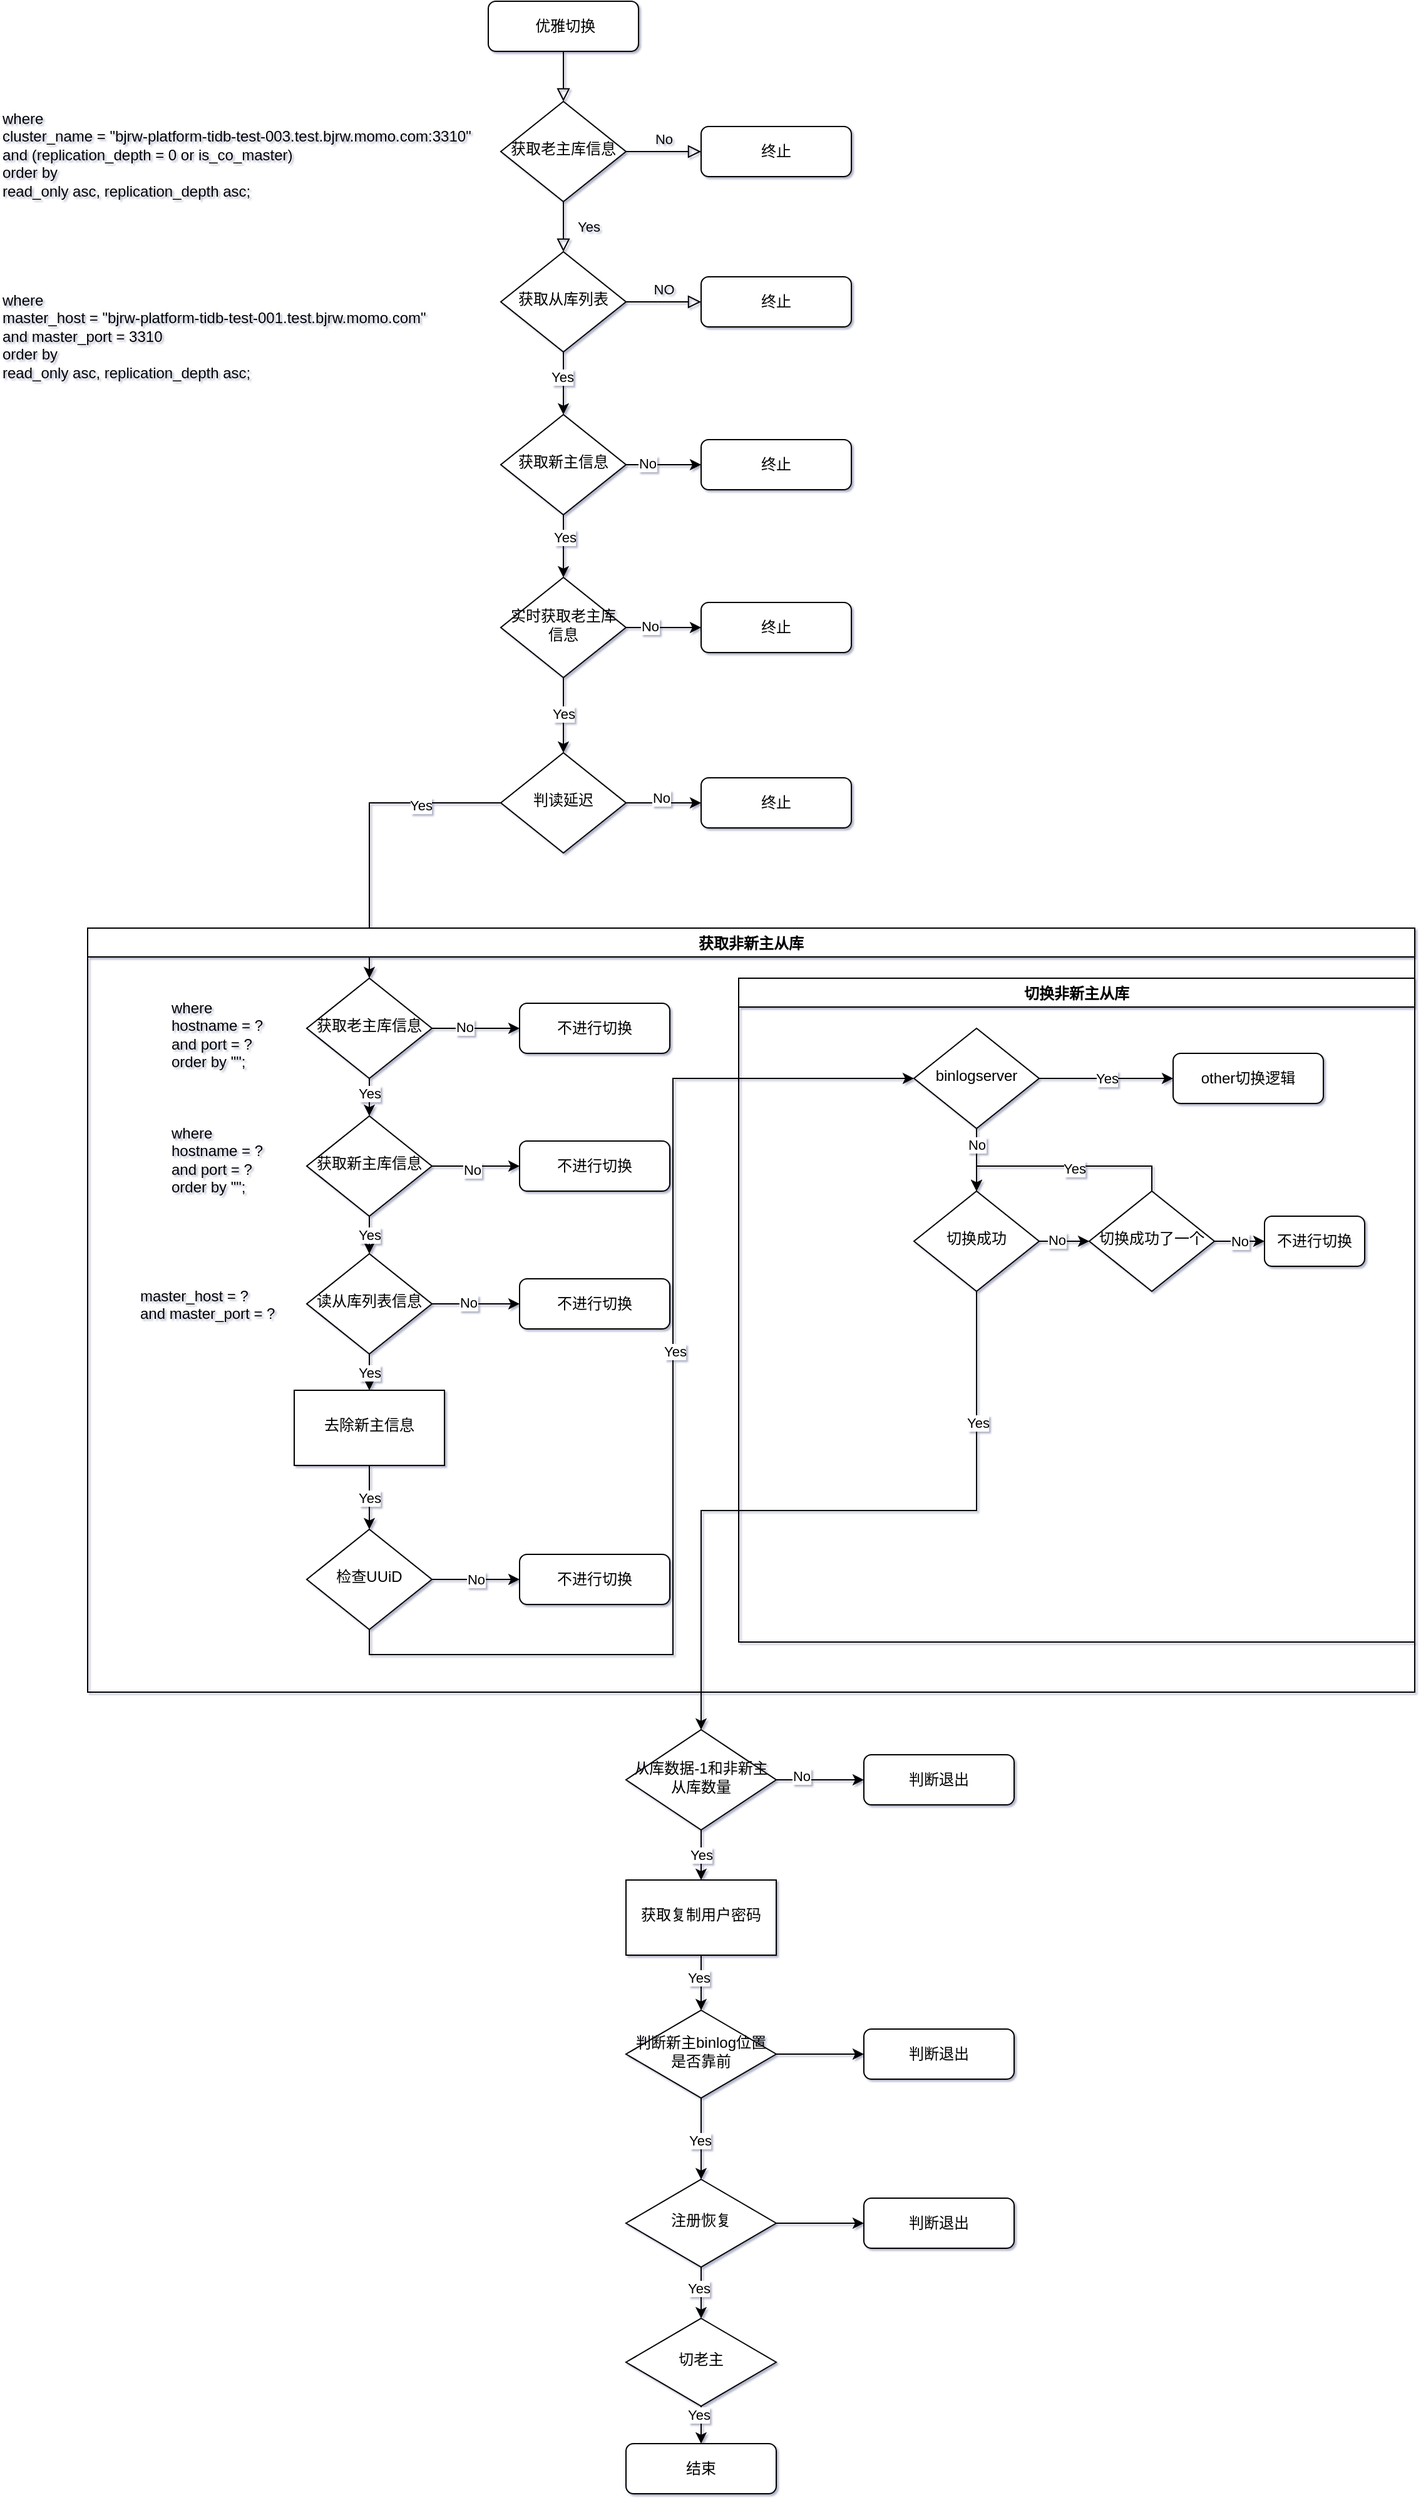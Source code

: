 <mxfile version="17.4.0" type="github">
  <diagram id="C5RBs43oDa-KdzZeNtuy" name="Page-1">
    <mxGraphModel dx="2493" dy="706" grid="1" gridSize="10" guides="1" tooltips="1" connect="1" arrows="1" fold="1" page="1" pageScale="1" pageWidth="827" pageHeight="1169" background="none" math="0" shadow="1">
      <root>
        <mxCell id="WIyWlLk6GJQsqaUBKTNV-0" />
        <mxCell id="WIyWlLk6GJQsqaUBKTNV-1" parent="WIyWlLk6GJQsqaUBKTNV-0" />
        <mxCell id="WIyWlLk6GJQsqaUBKTNV-2" value="" style="rounded=0;html=1;jettySize=auto;orthogonalLoop=1;fontSize=11;endArrow=block;endFill=0;endSize=8;strokeWidth=1;shadow=0;labelBackgroundColor=none;edgeStyle=orthogonalEdgeStyle;" parent="WIyWlLk6GJQsqaUBKTNV-1" source="WIyWlLk6GJQsqaUBKTNV-3" target="WIyWlLk6GJQsqaUBKTNV-6" edge="1">
          <mxGeometry relative="1" as="geometry" />
        </mxCell>
        <mxCell id="WIyWlLk6GJQsqaUBKTNV-3" value="&amp;nbsp;优雅切换" style="rounded=1;whiteSpace=wrap;html=1;fontSize=12;glass=0;strokeWidth=1;shadow=0;" parent="WIyWlLk6GJQsqaUBKTNV-1" vertex="1">
          <mxGeometry x="160" y="80" width="120" height="40" as="geometry" />
        </mxCell>
        <mxCell id="WIyWlLk6GJQsqaUBKTNV-4" value="Yes" style="rounded=0;html=1;jettySize=auto;orthogonalLoop=1;fontSize=11;endArrow=block;endFill=0;endSize=8;strokeWidth=1;shadow=0;labelBackgroundColor=none;edgeStyle=orthogonalEdgeStyle;" parent="WIyWlLk6GJQsqaUBKTNV-1" source="WIyWlLk6GJQsqaUBKTNV-6" target="WIyWlLk6GJQsqaUBKTNV-10" edge="1">
          <mxGeometry y="20" relative="1" as="geometry">
            <mxPoint as="offset" />
          </mxGeometry>
        </mxCell>
        <mxCell id="WIyWlLk6GJQsqaUBKTNV-5" value="No" style="edgeStyle=orthogonalEdgeStyle;rounded=0;html=1;jettySize=auto;orthogonalLoop=1;fontSize=11;endArrow=block;endFill=0;endSize=8;strokeWidth=1;shadow=0;labelBackgroundColor=none;" parent="WIyWlLk6GJQsqaUBKTNV-1" source="WIyWlLk6GJQsqaUBKTNV-6" target="WIyWlLk6GJQsqaUBKTNV-7" edge="1">
          <mxGeometry y="10" relative="1" as="geometry">
            <mxPoint as="offset" />
          </mxGeometry>
        </mxCell>
        <mxCell id="WIyWlLk6GJQsqaUBKTNV-6" value="获取老主库信息" style="rhombus;whiteSpace=wrap;html=1;shadow=0;fontFamily=Helvetica;fontSize=12;align=center;strokeWidth=1;spacing=6;spacingTop=-4;" parent="WIyWlLk6GJQsqaUBKTNV-1" vertex="1">
          <mxGeometry x="170" y="160" width="100" height="80" as="geometry" />
        </mxCell>
        <mxCell id="WIyWlLk6GJQsqaUBKTNV-7" value="终止" style="rounded=1;whiteSpace=wrap;html=1;fontSize=12;glass=0;strokeWidth=1;shadow=0;" parent="WIyWlLk6GJQsqaUBKTNV-1" vertex="1">
          <mxGeometry x="330" y="180" width="120" height="40" as="geometry" />
        </mxCell>
        <mxCell id="WIyWlLk6GJQsqaUBKTNV-9" value="NO" style="edgeStyle=orthogonalEdgeStyle;rounded=0;html=1;jettySize=auto;orthogonalLoop=1;fontSize=11;endArrow=block;endFill=0;endSize=8;strokeWidth=1;shadow=0;labelBackgroundColor=none;" parent="WIyWlLk6GJQsqaUBKTNV-1" source="WIyWlLk6GJQsqaUBKTNV-10" target="WIyWlLk6GJQsqaUBKTNV-12" edge="1">
          <mxGeometry y="10" relative="1" as="geometry">
            <mxPoint as="offset" />
          </mxGeometry>
        </mxCell>
        <mxCell id="A9h22xtHigy38qOm3iYj-14" value="" style="edgeStyle=orthogonalEdgeStyle;rounded=0;orthogonalLoop=1;jettySize=auto;html=1;" parent="WIyWlLk6GJQsqaUBKTNV-1" source="WIyWlLk6GJQsqaUBKTNV-10" target="A9h22xtHigy38qOm3iYj-13" edge="1">
          <mxGeometry relative="1" as="geometry" />
        </mxCell>
        <mxCell id="A9h22xtHigy38qOm3iYj-19" value="Yes" style="edgeLabel;html=1;align=center;verticalAlign=middle;resizable=0;points=[];" parent="A9h22xtHigy38qOm3iYj-14" vertex="1" connectable="0">
          <mxGeometry x="-0.2" y="-1" relative="1" as="geometry">
            <mxPoint as="offset" />
          </mxGeometry>
        </mxCell>
        <mxCell id="WIyWlLk6GJQsqaUBKTNV-10" value="获取从库列表" style="rhombus;whiteSpace=wrap;html=1;shadow=0;fontFamily=Helvetica;fontSize=12;align=center;strokeWidth=1;spacing=6;spacingTop=-4;" parent="WIyWlLk6GJQsqaUBKTNV-1" vertex="1">
          <mxGeometry x="170" y="280" width="100" height="80" as="geometry" />
        </mxCell>
        <mxCell id="WIyWlLk6GJQsqaUBKTNV-12" value="终止" style="rounded=1;whiteSpace=wrap;html=1;fontSize=12;glass=0;strokeWidth=1;shadow=0;" parent="WIyWlLk6GJQsqaUBKTNV-1" vertex="1">
          <mxGeometry x="330" y="300" width="120" height="40" as="geometry" />
        </mxCell>
        <mxCell id="A9h22xtHigy38qOm3iYj-9" value="where&#xa;   master_host = &quot;bjrw-platform-tidb-test-001.test.bjrw.momo.com&quot;&#xa;   and master_port = 3310&#xa;order by&#xa;read_only asc, replication_depth asc;" style="text;whiteSpace=wrap;html=1;" parent="WIyWlLk6GJQsqaUBKTNV-1" vertex="1">
          <mxGeometry x="-230" y="305" width="360" height="90" as="geometry" />
        </mxCell>
        <mxCell id="A9h22xtHigy38qOm3iYj-10" value="where&#xa; cluster_name = &quot;bjrw-platform-tidb-test-003.test.bjrw.momo.com:3310&quot;&#xa;and (replication_depth = 0 or is_co_master)&#xa;order by&#xa;read_only asc, replication_depth asc;" style="text;whiteSpace=wrap;html=1;" parent="WIyWlLk6GJQsqaUBKTNV-1" vertex="1">
          <mxGeometry x="-230" y="160" width="400" height="90" as="geometry" />
        </mxCell>
        <mxCell id="A9h22xtHigy38qOm3iYj-16" style="edgeStyle=orthogonalEdgeStyle;rounded=0;orthogonalLoop=1;jettySize=auto;html=1;exitX=1;exitY=0.5;exitDx=0;exitDy=0;" parent="WIyWlLk6GJQsqaUBKTNV-1" source="A9h22xtHigy38qOm3iYj-13" target="A9h22xtHigy38qOm3iYj-15" edge="1">
          <mxGeometry relative="1" as="geometry" />
        </mxCell>
        <mxCell id="A9h22xtHigy38qOm3iYj-24" value="No" style="edgeLabel;html=1;align=center;verticalAlign=middle;resizable=0;points=[];" parent="A9h22xtHigy38qOm3iYj-16" vertex="1" connectable="0">
          <mxGeometry x="-0.433" y="1" relative="1" as="geometry">
            <mxPoint as="offset" />
          </mxGeometry>
        </mxCell>
        <mxCell id="A9h22xtHigy38qOm3iYj-23" value="" style="edgeStyle=orthogonalEdgeStyle;rounded=0;orthogonalLoop=1;jettySize=auto;html=1;" parent="WIyWlLk6GJQsqaUBKTNV-1" source="A9h22xtHigy38qOm3iYj-13" target="A9h22xtHigy38qOm3iYj-22" edge="1">
          <mxGeometry relative="1" as="geometry" />
        </mxCell>
        <mxCell id="A9h22xtHigy38qOm3iYj-27" value="Yes" style="edgeLabel;html=1;align=center;verticalAlign=middle;resizable=0;points=[];" parent="A9h22xtHigy38qOm3iYj-23" vertex="1" connectable="0">
          <mxGeometry x="-0.28" y="1" relative="1" as="geometry">
            <mxPoint as="offset" />
          </mxGeometry>
        </mxCell>
        <mxCell id="A9h22xtHigy38qOm3iYj-13" value="获取新主信息" style="rhombus;whiteSpace=wrap;html=1;shadow=0;fontFamily=Helvetica;fontSize=12;align=center;strokeWidth=1;spacing=6;spacingTop=-4;" parent="WIyWlLk6GJQsqaUBKTNV-1" vertex="1">
          <mxGeometry x="170" y="410" width="100" height="80" as="geometry" />
        </mxCell>
        <mxCell id="A9h22xtHigy38qOm3iYj-15" value="终止" style="rounded=1;whiteSpace=wrap;html=1;fontSize=12;glass=0;strokeWidth=1;shadow=0;" parent="WIyWlLk6GJQsqaUBKTNV-1" vertex="1">
          <mxGeometry x="330" y="430" width="120" height="40" as="geometry" />
        </mxCell>
        <mxCell id="A9h22xtHigy38qOm3iYj-26" style="edgeStyle=orthogonalEdgeStyle;rounded=0;orthogonalLoop=1;jettySize=auto;html=1;exitX=1;exitY=0.5;exitDx=0;exitDy=0;" parent="WIyWlLk6GJQsqaUBKTNV-1" source="A9h22xtHigy38qOm3iYj-22" target="A9h22xtHigy38qOm3iYj-25" edge="1">
          <mxGeometry relative="1" as="geometry" />
        </mxCell>
        <mxCell id="A9h22xtHigy38qOm3iYj-28" value="No" style="edgeLabel;html=1;align=center;verticalAlign=middle;resizable=0;points=[];" parent="A9h22xtHigy38qOm3iYj-26" vertex="1" connectable="0">
          <mxGeometry x="-0.367" y="1" relative="1" as="geometry">
            <mxPoint as="offset" />
          </mxGeometry>
        </mxCell>
        <mxCell id="A9h22xtHigy38qOm3iYj-30" value="" style="edgeStyle=orthogonalEdgeStyle;rounded=0;orthogonalLoop=1;jettySize=auto;html=1;" parent="WIyWlLk6GJQsqaUBKTNV-1" source="A9h22xtHigy38qOm3iYj-22" target="A9h22xtHigy38qOm3iYj-29" edge="1">
          <mxGeometry relative="1" as="geometry" />
        </mxCell>
        <mxCell id="A9h22xtHigy38qOm3iYj-32" value="Yes" style="edgeLabel;html=1;align=center;verticalAlign=middle;resizable=0;points=[];" parent="A9h22xtHigy38qOm3iYj-30" vertex="1" connectable="0">
          <mxGeometry x="-0.04" relative="1" as="geometry">
            <mxPoint as="offset" />
          </mxGeometry>
        </mxCell>
        <mxCell id="A9h22xtHigy38qOm3iYj-22" value="实时获取老主库信息" style="rhombus;whiteSpace=wrap;html=1;shadow=0;fontFamily=Helvetica;fontSize=12;align=center;strokeWidth=1;spacing=6;spacingTop=-4;" parent="WIyWlLk6GJQsqaUBKTNV-1" vertex="1">
          <mxGeometry x="170" y="540" width="100" height="80" as="geometry" />
        </mxCell>
        <mxCell id="A9h22xtHigy38qOm3iYj-25" value="终止" style="rounded=1;whiteSpace=wrap;html=1;fontSize=12;glass=0;strokeWidth=1;shadow=0;" parent="WIyWlLk6GJQsqaUBKTNV-1" vertex="1">
          <mxGeometry x="330" y="560" width="120" height="40" as="geometry" />
        </mxCell>
        <mxCell id="A9h22xtHigy38qOm3iYj-33" style="edgeStyle=orthogonalEdgeStyle;rounded=0;orthogonalLoop=1;jettySize=auto;html=1;exitX=1;exitY=0.5;exitDx=0;exitDy=0;entryX=0;entryY=0.5;entryDx=0;entryDy=0;" parent="WIyWlLk6GJQsqaUBKTNV-1" source="A9h22xtHigy38qOm3iYj-29" target="A9h22xtHigy38qOm3iYj-31" edge="1">
          <mxGeometry relative="1" as="geometry" />
        </mxCell>
        <mxCell id="A9h22xtHigy38qOm3iYj-34" value="No" style="edgeLabel;html=1;align=center;verticalAlign=middle;resizable=0;points=[];" parent="A9h22xtHigy38qOm3iYj-33" vertex="1" connectable="0">
          <mxGeometry x="-0.067" y="4" relative="1" as="geometry">
            <mxPoint as="offset" />
          </mxGeometry>
        </mxCell>
        <mxCell id="A9h22xtHigy38qOm3iYj-39" value="" style="edgeStyle=orthogonalEdgeStyle;rounded=0;orthogonalLoop=1;jettySize=auto;html=1;" parent="WIyWlLk6GJQsqaUBKTNV-1" source="A9h22xtHigy38qOm3iYj-29" target="A9h22xtHigy38qOm3iYj-38" edge="1">
          <mxGeometry relative="1" as="geometry" />
        </mxCell>
        <mxCell id="A9h22xtHigy38qOm3iYj-43" value="Yes" style="edgeLabel;html=1;align=center;verticalAlign=middle;resizable=0;points=[];" parent="A9h22xtHigy38qOm3iYj-39" vertex="1" connectable="0">
          <mxGeometry x="-0.475" y="2" relative="1" as="geometry">
            <mxPoint as="offset" />
          </mxGeometry>
        </mxCell>
        <mxCell id="A9h22xtHigy38qOm3iYj-29" value="判读延迟" style="rhombus;whiteSpace=wrap;html=1;shadow=0;fontFamily=Helvetica;fontSize=12;align=center;strokeWidth=1;spacing=6;spacingTop=-4;" parent="WIyWlLk6GJQsqaUBKTNV-1" vertex="1">
          <mxGeometry x="170" y="680" width="100" height="80" as="geometry" />
        </mxCell>
        <mxCell id="A9h22xtHigy38qOm3iYj-31" value="终止" style="rounded=1;whiteSpace=wrap;html=1;fontSize=12;glass=0;strokeWidth=1;shadow=0;" parent="WIyWlLk6GJQsqaUBKTNV-1" vertex="1">
          <mxGeometry x="330" y="700" width="120" height="40" as="geometry" />
        </mxCell>
        <mxCell id="A9h22xtHigy38qOm3iYj-37" value="获取非新主从库" style="swimlane;" parent="WIyWlLk6GJQsqaUBKTNV-1" vertex="1">
          <mxGeometry x="-160" y="820" width="1060" height="610" as="geometry">
            <mxRectangle x="-160" y="820" width="120" height="23" as="alternateBounds" />
          </mxGeometry>
        </mxCell>
        <mxCell id="A9h22xtHigy38qOm3iYj-42" style="edgeStyle=orthogonalEdgeStyle;rounded=0;orthogonalLoop=1;jettySize=auto;html=1;exitX=1;exitY=0.5;exitDx=0;exitDy=0;" parent="A9h22xtHigy38qOm3iYj-37" source="A9h22xtHigy38qOm3iYj-38" target="A9h22xtHigy38qOm3iYj-41" edge="1">
          <mxGeometry relative="1" as="geometry" />
        </mxCell>
        <mxCell id="A9h22xtHigy38qOm3iYj-44" value="No" style="edgeLabel;html=1;align=center;verticalAlign=middle;resizable=0;points=[];" parent="A9h22xtHigy38qOm3iYj-42" vertex="1" connectable="0">
          <mxGeometry x="-0.257" y="1" relative="1" as="geometry">
            <mxPoint as="offset" />
          </mxGeometry>
        </mxCell>
        <mxCell id="A9h22xtHigy38qOm3iYj-38" value="获取老主库信息" style="rhombus;whiteSpace=wrap;html=1;shadow=0;fontFamily=Helvetica;fontSize=12;align=center;strokeWidth=1;spacing=6;spacingTop=-4;" parent="A9h22xtHigy38qOm3iYj-37" vertex="1">
          <mxGeometry x="175" y="40" width="100" height="80" as="geometry" />
        </mxCell>
        <mxCell id="A9h22xtHigy38qOm3iYj-40" value="where&#xa;   hostname = ?&#xa;   and port = ?&#xa;order by &quot;&quot;;" style="text;whiteSpace=wrap;html=1;" parent="A9h22xtHigy38qOm3iYj-37" vertex="1">
          <mxGeometry x="65" y="50" width="90" height="70" as="geometry" />
        </mxCell>
        <mxCell id="A9h22xtHigy38qOm3iYj-41" value="不进行切换" style="rounded=1;whiteSpace=wrap;html=1;fontSize=12;glass=0;strokeWidth=1;shadow=0;" parent="A9h22xtHigy38qOm3iYj-37" vertex="1">
          <mxGeometry x="345" y="60" width="120" height="40" as="geometry" />
        </mxCell>
        <mxCell id="A9h22xtHigy38qOm3iYj-48" style="edgeStyle=orthogonalEdgeStyle;rounded=0;orthogonalLoop=1;jettySize=auto;html=1;exitX=1;exitY=0.5;exitDx=0;exitDy=0;" parent="A9h22xtHigy38qOm3iYj-37" source="A9h22xtHigy38qOm3iYj-45" target="A9h22xtHigy38qOm3iYj-47" edge="1">
          <mxGeometry relative="1" as="geometry" />
        </mxCell>
        <mxCell id="A9h22xtHigy38qOm3iYj-50" value="No" style="edgeLabel;html=1;align=center;verticalAlign=middle;resizable=0;points=[];" parent="A9h22xtHigy38qOm3iYj-48" vertex="1" connectable="0">
          <mxGeometry x="-0.086" y="-3" relative="1" as="geometry">
            <mxPoint as="offset" />
          </mxGeometry>
        </mxCell>
        <mxCell id="A9h22xtHigy38qOm3iYj-45" value="获取新主库信息" style="rhombus;whiteSpace=wrap;html=1;shadow=0;fontFamily=Helvetica;fontSize=12;align=center;strokeWidth=1;spacing=6;spacingTop=-4;" parent="A9h22xtHigy38qOm3iYj-37" vertex="1">
          <mxGeometry x="175" y="150" width="100" height="80" as="geometry" />
        </mxCell>
        <mxCell id="A9h22xtHigy38qOm3iYj-46" value="" style="edgeStyle=orthogonalEdgeStyle;rounded=0;orthogonalLoop=1;jettySize=auto;html=1;" parent="A9h22xtHigy38qOm3iYj-37" source="A9h22xtHigy38qOm3iYj-38" target="A9h22xtHigy38qOm3iYj-45" edge="1">
          <mxGeometry relative="1" as="geometry" />
        </mxCell>
        <mxCell id="A9h22xtHigy38qOm3iYj-51" value="Yes" style="edgeLabel;html=1;align=center;verticalAlign=middle;resizable=0;points=[];" parent="A9h22xtHigy38qOm3iYj-46" vertex="1" connectable="0">
          <mxGeometry x="0.28" relative="1" as="geometry">
            <mxPoint as="offset" />
          </mxGeometry>
        </mxCell>
        <mxCell id="A9h22xtHigy38qOm3iYj-47" value="不进行切换" style="rounded=1;whiteSpace=wrap;html=1;fontSize=12;glass=0;strokeWidth=1;shadow=0;" parent="A9h22xtHigy38qOm3iYj-37" vertex="1">
          <mxGeometry x="345" y="170" width="120" height="40" as="geometry" />
        </mxCell>
        <mxCell id="A9h22xtHigy38qOm3iYj-49" value="where&#xa;   hostname = ?&#xa;   and port = ?&#xa;order by &quot;&quot;;" style="text;whiteSpace=wrap;html=1;" parent="A9h22xtHigy38qOm3iYj-37" vertex="1">
          <mxGeometry x="65" y="150" width="90" height="70" as="geometry" />
        </mxCell>
        <mxCell id="A9h22xtHigy38qOm3iYj-56" style="edgeStyle=orthogonalEdgeStyle;rounded=0;orthogonalLoop=1;jettySize=auto;html=1;entryX=0;entryY=0.5;entryDx=0;entryDy=0;" parent="A9h22xtHigy38qOm3iYj-37" source="A9h22xtHigy38qOm3iYj-53" target="A9h22xtHigy38qOm3iYj-55" edge="1">
          <mxGeometry relative="1" as="geometry" />
        </mxCell>
        <mxCell id="A9h22xtHigy38qOm3iYj-65" value="No" style="edgeLabel;html=1;align=center;verticalAlign=middle;resizable=0;points=[];" parent="A9h22xtHigy38qOm3iYj-56" vertex="1" connectable="0">
          <mxGeometry x="-0.171" y="1" relative="1" as="geometry">
            <mxPoint as="offset" />
          </mxGeometry>
        </mxCell>
        <mxCell id="A9h22xtHigy38qOm3iYj-53" value="读从库列表信息" style="rhombus;whiteSpace=wrap;html=1;shadow=0;fontFamily=Helvetica;fontSize=12;align=center;strokeWidth=1;spacing=6;spacingTop=-4;" parent="A9h22xtHigy38qOm3iYj-37" vertex="1">
          <mxGeometry x="175" y="260" width="100" height="80" as="geometry" />
        </mxCell>
        <mxCell id="A9h22xtHigy38qOm3iYj-54" value="Yes" style="edgeStyle=orthogonalEdgeStyle;rounded=0;orthogonalLoop=1;jettySize=auto;html=1;" parent="A9h22xtHigy38qOm3iYj-37" source="A9h22xtHigy38qOm3iYj-45" target="A9h22xtHigy38qOm3iYj-53" edge="1">
          <mxGeometry relative="1" as="geometry" />
        </mxCell>
        <mxCell id="A9h22xtHigy38qOm3iYj-55" value="不进行切换" style="rounded=1;whiteSpace=wrap;html=1;fontSize=12;glass=0;strokeWidth=1;shadow=0;" parent="A9h22xtHigy38qOm3iYj-37" vertex="1">
          <mxGeometry x="345" y="280" width="120" height="40" as="geometry" />
        </mxCell>
        <mxCell id="A9h22xtHigy38qOm3iYj-62" value="Yes" style="edgeStyle=orthogonalEdgeStyle;rounded=0;orthogonalLoop=1;jettySize=auto;html=1;exitX=0.5;exitY=1;exitDx=0;exitDy=0;entryX=0.5;entryY=0;entryDx=0;entryDy=0;" parent="A9h22xtHigy38qOm3iYj-37" source="A9h22xtHigy38qOm3iYj-57" target="A9h22xtHigy38qOm3iYj-61" edge="1">
          <mxGeometry relative="1" as="geometry" />
        </mxCell>
        <mxCell id="A9h22xtHigy38qOm3iYj-57" value="去除新主信息" style="whiteSpace=wrap;html=1;shadow=0;strokeWidth=1;spacing=6;spacingTop=-4;" parent="A9h22xtHigy38qOm3iYj-37" vertex="1">
          <mxGeometry x="165" y="369" width="120" height="60" as="geometry" />
        </mxCell>
        <mxCell id="A9h22xtHigy38qOm3iYj-58" value="Yes" style="edgeStyle=orthogonalEdgeStyle;rounded=0;orthogonalLoop=1;jettySize=auto;html=1;" parent="A9h22xtHigy38qOm3iYj-37" source="A9h22xtHigy38qOm3iYj-53" target="A9h22xtHigy38qOm3iYj-57" edge="1">
          <mxGeometry relative="1" as="geometry" />
        </mxCell>
        <mxCell id="A9h22xtHigy38qOm3iYj-64" value="No" style="edgeStyle=orthogonalEdgeStyle;rounded=0;orthogonalLoop=1;jettySize=auto;html=1;exitX=1;exitY=0.5;exitDx=0;exitDy=0;" parent="A9h22xtHigy38qOm3iYj-37" source="A9h22xtHigy38qOm3iYj-61" target="A9h22xtHigy38qOm3iYj-63" edge="1">
          <mxGeometry relative="1" as="geometry" />
        </mxCell>
        <mxCell id="A9h22xtHigy38qOm3iYj-68" style="edgeStyle=orthogonalEdgeStyle;rounded=0;orthogonalLoop=1;jettySize=auto;html=1;exitX=0.5;exitY=1;exitDx=0;exitDy=0;entryX=0;entryY=0.5;entryDx=0;entryDy=0;" parent="A9h22xtHigy38qOm3iYj-37" source="A9h22xtHigy38qOm3iYj-61" target="A9h22xtHigy38qOm3iYj-67" edge="1">
          <mxGeometry relative="1" as="geometry">
            <mxPoint x="500" y="120" as="targetPoint" />
          </mxGeometry>
        </mxCell>
        <mxCell id="A9h22xtHigy38qOm3iYj-69" value="Yes" style="edgeLabel;html=1;align=center;verticalAlign=middle;resizable=0;points=[];" parent="A9h22xtHigy38qOm3iYj-68" vertex="1" connectable="0">
          <mxGeometry x="0.104" relative="1" as="geometry">
            <mxPoint x="1" as="offset" />
          </mxGeometry>
        </mxCell>
        <mxCell id="A9h22xtHigy38qOm3iYj-61" value="检查UUiD" style="rhombus;whiteSpace=wrap;html=1;shadow=0;fontFamily=Helvetica;fontSize=12;align=center;strokeWidth=1;spacing=6;spacingTop=-4;" parent="A9h22xtHigy38qOm3iYj-37" vertex="1">
          <mxGeometry x="175" y="480" width="100" height="80" as="geometry" />
        </mxCell>
        <mxCell id="A9h22xtHigy38qOm3iYj-63" value="不进行切换" style="rounded=1;whiteSpace=wrap;html=1;fontSize=12;glass=0;strokeWidth=1;shadow=0;" parent="A9h22xtHigy38qOm3iYj-37" vertex="1">
          <mxGeometry x="345" y="500" width="120" height="40" as="geometry" />
        </mxCell>
        <mxCell id="A9h22xtHigy38qOm3iYj-66" value="切换非新主从库" style="swimlane;" parent="A9h22xtHigy38qOm3iYj-37" vertex="1">
          <mxGeometry x="520" y="40" width="540" height="530" as="geometry">
            <mxRectangle x="520" y="40" width="120" height="23" as="alternateBounds" />
          </mxGeometry>
        </mxCell>
        <mxCell id="A9h22xtHigy38qOm3iYj-73" value="Yes" style="edgeStyle=orthogonalEdgeStyle;rounded=0;orthogonalLoop=1;jettySize=auto;html=1;exitX=1;exitY=0.5;exitDx=0;exitDy=0;entryX=0;entryY=0.5;entryDx=0;entryDy=0;" parent="A9h22xtHigy38qOm3iYj-66" source="A9h22xtHigy38qOm3iYj-67" target="A9h22xtHigy38qOm3iYj-72" edge="1">
          <mxGeometry relative="1" as="geometry" />
        </mxCell>
        <mxCell id="A9h22xtHigy38qOm3iYj-67" value="binlogserver" style="rhombus;whiteSpace=wrap;html=1;shadow=0;fontFamily=Helvetica;fontSize=12;align=center;strokeWidth=1;spacing=6;spacingTop=-4;" parent="A9h22xtHigy38qOm3iYj-66" vertex="1">
          <mxGeometry x="140" y="40" width="100" height="80" as="geometry" />
        </mxCell>
        <mxCell id="A9h22xtHigy38qOm3iYj-72" value="other切换逻辑" style="rounded=1;whiteSpace=wrap;html=1;fontSize=12;glass=0;strokeWidth=1;shadow=0;" parent="A9h22xtHigy38qOm3iYj-66" vertex="1">
          <mxGeometry x="347" y="60" width="120" height="40" as="geometry" />
        </mxCell>
        <mxCell id="A9h22xtHigy38qOm3iYj-76" value="切换成功" style="rhombus;whiteSpace=wrap;html=1;shadow=0;fontFamily=Helvetica;fontSize=12;align=center;strokeWidth=1;spacing=6;spacingTop=-4;" parent="A9h22xtHigy38qOm3iYj-66" vertex="1">
          <mxGeometry x="140" y="170" width="100" height="80" as="geometry" />
        </mxCell>
        <mxCell id="A9h22xtHigy38qOm3iYj-77" value="" style="edgeStyle=orthogonalEdgeStyle;rounded=0;orthogonalLoop=1;jettySize=auto;html=1;" parent="A9h22xtHigy38qOm3iYj-66" source="A9h22xtHigy38qOm3iYj-67" target="A9h22xtHigy38qOm3iYj-76" edge="1">
          <mxGeometry relative="1" as="geometry" />
        </mxCell>
        <mxCell id="A9h22xtHigy38qOm3iYj-78" value="No" style="edgeLabel;html=1;align=center;verticalAlign=middle;resizable=0;points=[];" parent="A9h22xtHigy38qOm3iYj-77" vertex="1" connectable="0">
          <mxGeometry x="-0.506" relative="1" as="geometry">
            <mxPoint as="offset" />
          </mxGeometry>
        </mxCell>
        <mxCell id="A9h22xtHigy38qOm3iYj-88" value="No" style="edgeStyle=orthogonalEdgeStyle;rounded=0;orthogonalLoop=1;jettySize=auto;html=1;exitX=1;exitY=0.5;exitDx=0;exitDy=0;entryX=0;entryY=0.5;entryDx=0;entryDy=0;" parent="A9h22xtHigy38qOm3iYj-66" source="A9h22xtHigy38qOm3iYj-82" target="A9h22xtHigy38qOm3iYj-87" edge="1">
          <mxGeometry relative="1" as="geometry" />
        </mxCell>
        <mxCell id="A9h22xtHigy38qOm3iYj-82" value="切换成功了一个" style="rhombus;whiteSpace=wrap;html=1;shadow=0;fontFamily=Helvetica;fontSize=12;align=center;strokeWidth=1;spacing=6;spacingTop=-4;" parent="A9h22xtHigy38qOm3iYj-66" vertex="1">
          <mxGeometry x="280" y="170" width="100" height="80" as="geometry" />
        </mxCell>
        <mxCell id="A9h22xtHigy38qOm3iYj-83" value="" style="edgeStyle=orthogonalEdgeStyle;curved=1;orthogonalLoop=1;jettySize=auto;html=1;" parent="A9h22xtHigy38qOm3iYj-66" source="A9h22xtHigy38qOm3iYj-76" target="A9h22xtHigy38qOm3iYj-82" edge="1">
          <mxGeometry relative="1" as="geometry" />
        </mxCell>
        <mxCell id="A9h22xtHigy38qOm3iYj-86" value="No" style="edgeLabel;html=1;align=center;verticalAlign=middle;resizable=0;points=[];" parent="A9h22xtHigy38qOm3iYj-83" vertex="1" connectable="0">
          <mxGeometry x="-0.325" y="1" relative="1" as="geometry">
            <mxPoint as="offset" />
          </mxGeometry>
        </mxCell>
        <mxCell id="A9h22xtHigy38qOm3iYj-84" style="edgeStyle=orthogonalEdgeStyle;orthogonalLoop=1;jettySize=auto;html=1;exitX=0.5;exitY=0;exitDx=0;exitDy=0;rounded=0;entryX=0.5;entryY=0;entryDx=0;entryDy=0;" parent="A9h22xtHigy38qOm3iYj-66" source="A9h22xtHigy38qOm3iYj-82" target="A9h22xtHigy38qOm3iYj-76" edge="1">
          <mxGeometry relative="1" as="geometry">
            <mxPoint x="240" y="170" as="targetPoint" />
          </mxGeometry>
        </mxCell>
        <mxCell id="A9h22xtHigy38qOm3iYj-85" value="Yes" style="edgeLabel;html=1;align=center;verticalAlign=middle;resizable=0;points=[];" parent="A9h22xtHigy38qOm3iYj-84" vertex="1" connectable="0">
          <mxGeometry x="-0.082" y="2" relative="1" as="geometry">
            <mxPoint as="offset" />
          </mxGeometry>
        </mxCell>
        <mxCell id="A9h22xtHigy38qOm3iYj-87" value="不进行切换" style="rounded=1;whiteSpace=wrap;html=1;fontSize=12;glass=0;strokeWidth=1;shadow=0;" parent="A9h22xtHigy38qOm3iYj-66" vertex="1">
          <mxGeometry x="420" y="190" width="80" height="40" as="geometry" />
        </mxCell>
        <mxCell id="A9h22xtHigy38qOm3iYj-75" value="master_host = ?&#xa;and master_port = ?" style="text;whiteSpace=wrap;html=1;" parent="A9h22xtHigy38qOm3iYj-37" vertex="1">
          <mxGeometry x="40" y="280" width="130" height="40" as="geometry" />
        </mxCell>
        <mxCell id="A9h22xtHigy38qOm3iYj-92" style="edgeStyle=orthogonalEdgeStyle;rounded=0;orthogonalLoop=1;jettySize=auto;html=1;entryX=0;entryY=0.5;entryDx=0;entryDy=0;" parent="WIyWlLk6GJQsqaUBKTNV-1" source="A9h22xtHigy38qOm3iYj-89" target="A9h22xtHigy38qOm3iYj-91" edge="1">
          <mxGeometry relative="1" as="geometry" />
        </mxCell>
        <mxCell id="A9h22xtHigy38qOm3iYj-93" value="No" style="edgeLabel;html=1;align=center;verticalAlign=middle;resizable=0;points=[];" parent="A9h22xtHigy38qOm3iYj-92" vertex="1" connectable="0">
          <mxGeometry x="-0.429" y="3" relative="1" as="geometry">
            <mxPoint as="offset" />
          </mxGeometry>
        </mxCell>
        <mxCell id="Tm0qjW34Rfa3M15XgK8H-5" value="Yes" style="edgeStyle=orthogonalEdgeStyle;rounded=0;orthogonalLoop=1;jettySize=auto;html=1;" parent="WIyWlLk6GJQsqaUBKTNV-1" source="A9h22xtHigy38qOm3iYj-89" target="Tm0qjW34Rfa3M15XgK8H-4" edge="1">
          <mxGeometry relative="1" as="geometry" />
        </mxCell>
        <mxCell id="A9h22xtHigy38qOm3iYj-89" value="从库数据-1和非新主从库数量" style="rhombus;whiteSpace=wrap;html=1;shadow=0;fontFamily=Helvetica;fontSize=12;align=center;strokeWidth=1;spacing=6;spacingTop=-4;" parent="WIyWlLk6GJQsqaUBKTNV-1" vertex="1">
          <mxGeometry x="270" y="1460" width="120" height="80" as="geometry" />
        </mxCell>
        <mxCell id="A9h22xtHigy38qOm3iYj-91" value="判断退出" style="rounded=1;whiteSpace=wrap;html=1;fontSize=12;glass=0;strokeWidth=1;shadow=0;" parent="WIyWlLk6GJQsqaUBKTNV-1" vertex="1">
          <mxGeometry x="460" y="1480" width="120" height="40" as="geometry" />
        </mxCell>
        <mxCell id="A9h22xtHigy38qOm3iYj-94" style="edgeStyle=orthogonalEdgeStyle;rounded=0;orthogonalLoop=1;jettySize=auto;html=1;entryX=0.5;entryY=0;entryDx=0;entryDy=0;exitX=0.5;exitY=1;exitDx=0;exitDy=0;" parent="WIyWlLk6GJQsqaUBKTNV-1" source="A9h22xtHigy38qOm3iYj-76" target="A9h22xtHigy38qOm3iYj-89" edge="1">
          <mxGeometry relative="1" as="geometry" />
        </mxCell>
        <mxCell id="A9h22xtHigy38qOm3iYj-95" value="Yes" style="edgeLabel;html=1;align=center;verticalAlign=middle;resizable=0;points=[];" parent="A9h22xtHigy38qOm3iYj-94" vertex="1" connectable="0">
          <mxGeometry x="-0.632" y="1" relative="1" as="geometry">
            <mxPoint as="offset" />
          </mxGeometry>
        </mxCell>
        <mxCell id="Tm0qjW34Rfa3M15XgK8H-7" value="" style="edgeStyle=orthogonalEdgeStyle;rounded=0;orthogonalLoop=1;jettySize=auto;html=1;" parent="WIyWlLk6GJQsqaUBKTNV-1" source="Tm0qjW34Rfa3M15XgK8H-4" target="Tm0qjW34Rfa3M15XgK8H-6" edge="1">
          <mxGeometry relative="1" as="geometry" />
        </mxCell>
        <mxCell id="Tm0qjW34Rfa3M15XgK8H-11" value="Yes" style="edgeLabel;html=1;align=center;verticalAlign=middle;resizable=0;points=[];" parent="Tm0qjW34Rfa3M15XgK8H-7" vertex="1" connectable="0">
          <mxGeometry x="-0.182" y="-2" relative="1" as="geometry">
            <mxPoint as="offset" />
          </mxGeometry>
        </mxCell>
        <mxCell id="Tm0qjW34Rfa3M15XgK8H-4" value="获取复制用户密码" style="whiteSpace=wrap;html=1;shadow=0;strokeWidth=1;spacing=6;spacingTop=-4;" parent="WIyWlLk6GJQsqaUBKTNV-1" vertex="1">
          <mxGeometry x="270" y="1580" width="120" height="60" as="geometry" />
        </mxCell>
        <mxCell id="Tm0qjW34Rfa3M15XgK8H-10" style="edgeStyle=orthogonalEdgeStyle;rounded=0;orthogonalLoop=1;jettySize=auto;html=1;entryX=0;entryY=0.5;entryDx=0;entryDy=0;" parent="WIyWlLk6GJQsqaUBKTNV-1" source="Tm0qjW34Rfa3M15XgK8H-6" target="Tm0qjW34Rfa3M15XgK8H-8" edge="1">
          <mxGeometry relative="1" as="geometry" />
        </mxCell>
        <mxCell id="Tm0qjW34Rfa3M15XgK8H-13" value="" style="edgeStyle=orthogonalEdgeStyle;rounded=0;orthogonalLoop=1;jettySize=auto;html=1;" parent="WIyWlLk6GJQsqaUBKTNV-1" source="Tm0qjW34Rfa3M15XgK8H-6" target="Tm0qjW34Rfa3M15XgK8H-12" edge="1">
          <mxGeometry relative="1" as="geometry" />
        </mxCell>
        <mxCell id="Tm0qjW34Rfa3M15XgK8H-16" value="Yes" style="edgeLabel;html=1;align=center;verticalAlign=middle;resizable=0;points=[];" parent="Tm0qjW34Rfa3M15XgK8H-13" vertex="1" connectable="0">
          <mxGeometry x="0.05" y="-1" relative="1" as="geometry">
            <mxPoint as="offset" />
          </mxGeometry>
        </mxCell>
        <mxCell id="Tm0qjW34Rfa3M15XgK8H-6" value="判断新主binlog位置是否靠前" style="rhombus;whiteSpace=wrap;html=1;shadow=0;strokeWidth=1;spacing=6;spacingTop=-4;" parent="WIyWlLk6GJQsqaUBKTNV-1" vertex="1">
          <mxGeometry x="270" y="1684" width="120" height="70" as="geometry" />
        </mxCell>
        <mxCell id="Tm0qjW34Rfa3M15XgK8H-8" value="判断退出" style="rounded=1;whiteSpace=wrap;html=1;fontSize=12;glass=0;strokeWidth=1;shadow=0;" parent="WIyWlLk6GJQsqaUBKTNV-1" vertex="1">
          <mxGeometry x="460" y="1699" width="120" height="40" as="geometry" />
        </mxCell>
        <mxCell id="Tm0qjW34Rfa3M15XgK8H-15" style="edgeStyle=orthogonalEdgeStyle;rounded=0;orthogonalLoop=1;jettySize=auto;html=1;exitX=1;exitY=0.5;exitDx=0;exitDy=0;entryX=0;entryY=0.5;entryDx=0;entryDy=0;" parent="WIyWlLk6GJQsqaUBKTNV-1" source="Tm0qjW34Rfa3M15XgK8H-12" target="Tm0qjW34Rfa3M15XgK8H-14" edge="1">
          <mxGeometry relative="1" as="geometry" />
        </mxCell>
        <mxCell id="Tm0qjW34Rfa3M15XgK8H-18" value="" style="edgeStyle=orthogonalEdgeStyle;rounded=0;orthogonalLoop=1;jettySize=auto;html=1;" parent="WIyWlLk6GJQsqaUBKTNV-1" source="Tm0qjW34Rfa3M15XgK8H-12" target="Tm0qjW34Rfa3M15XgK8H-17" edge="1">
          <mxGeometry relative="1" as="geometry" />
        </mxCell>
        <mxCell id="ipD_zTi_A8VUlzHBelMR-5" value="Yes" style="edgeLabel;html=1;align=center;verticalAlign=middle;resizable=0;points=[];" vertex="1" connectable="0" parent="Tm0qjW34Rfa3M15XgK8H-18">
          <mxGeometry x="-0.171" y="-2" relative="1" as="geometry">
            <mxPoint as="offset" />
          </mxGeometry>
        </mxCell>
        <mxCell id="Tm0qjW34Rfa3M15XgK8H-12" value="注册恢复" style="rhombus;whiteSpace=wrap;html=1;shadow=0;strokeWidth=1;spacing=6;spacingTop=-4;" parent="WIyWlLk6GJQsqaUBKTNV-1" vertex="1">
          <mxGeometry x="270" y="1819" width="120" height="70" as="geometry" />
        </mxCell>
        <mxCell id="Tm0qjW34Rfa3M15XgK8H-14" value="判断退出" style="rounded=1;whiteSpace=wrap;html=1;fontSize=12;glass=0;strokeWidth=1;shadow=0;" parent="WIyWlLk6GJQsqaUBKTNV-1" vertex="1">
          <mxGeometry x="460" y="1834" width="120" height="40" as="geometry" />
        </mxCell>
        <mxCell id="ipD_zTi_A8VUlzHBelMR-4" value="" style="edgeStyle=orthogonalEdgeStyle;rounded=0;orthogonalLoop=1;jettySize=auto;html=1;" edge="1" parent="WIyWlLk6GJQsqaUBKTNV-1" source="Tm0qjW34Rfa3M15XgK8H-17" target="ipD_zTi_A8VUlzHBelMR-2">
          <mxGeometry relative="1" as="geometry" />
        </mxCell>
        <mxCell id="ipD_zTi_A8VUlzHBelMR-6" value="Yes" style="edgeLabel;html=1;align=center;verticalAlign=middle;resizable=0;points=[];" vertex="1" connectable="0" parent="ipD_zTi_A8VUlzHBelMR-4">
          <mxGeometry x="-0.72" y="-2" relative="1" as="geometry">
            <mxPoint as="offset" />
          </mxGeometry>
        </mxCell>
        <mxCell id="Tm0qjW34Rfa3M15XgK8H-17" value="切老主" style="rhombus;whiteSpace=wrap;html=1;shadow=0;strokeWidth=1;spacing=6;spacingTop=-4;" parent="WIyWlLk6GJQsqaUBKTNV-1" vertex="1">
          <mxGeometry x="270" y="1930" width="120" height="70" as="geometry" />
        </mxCell>
        <mxCell id="ipD_zTi_A8VUlzHBelMR-2" value="结束" style="rounded=1;whiteSpace=wrap;html=1;fontSize=12;glass=0;strokeWidth=1;shadow=0;" vertex="1" parent="WIyWlLk6GJQsqaUBKTNV-1">
          <mxGeometry x="270" y="2030" width="120" height="40" as="geometry" />
        </mxCell>
      </root>
    </mxGraphModel>
  </diagram>
</mxfile>
